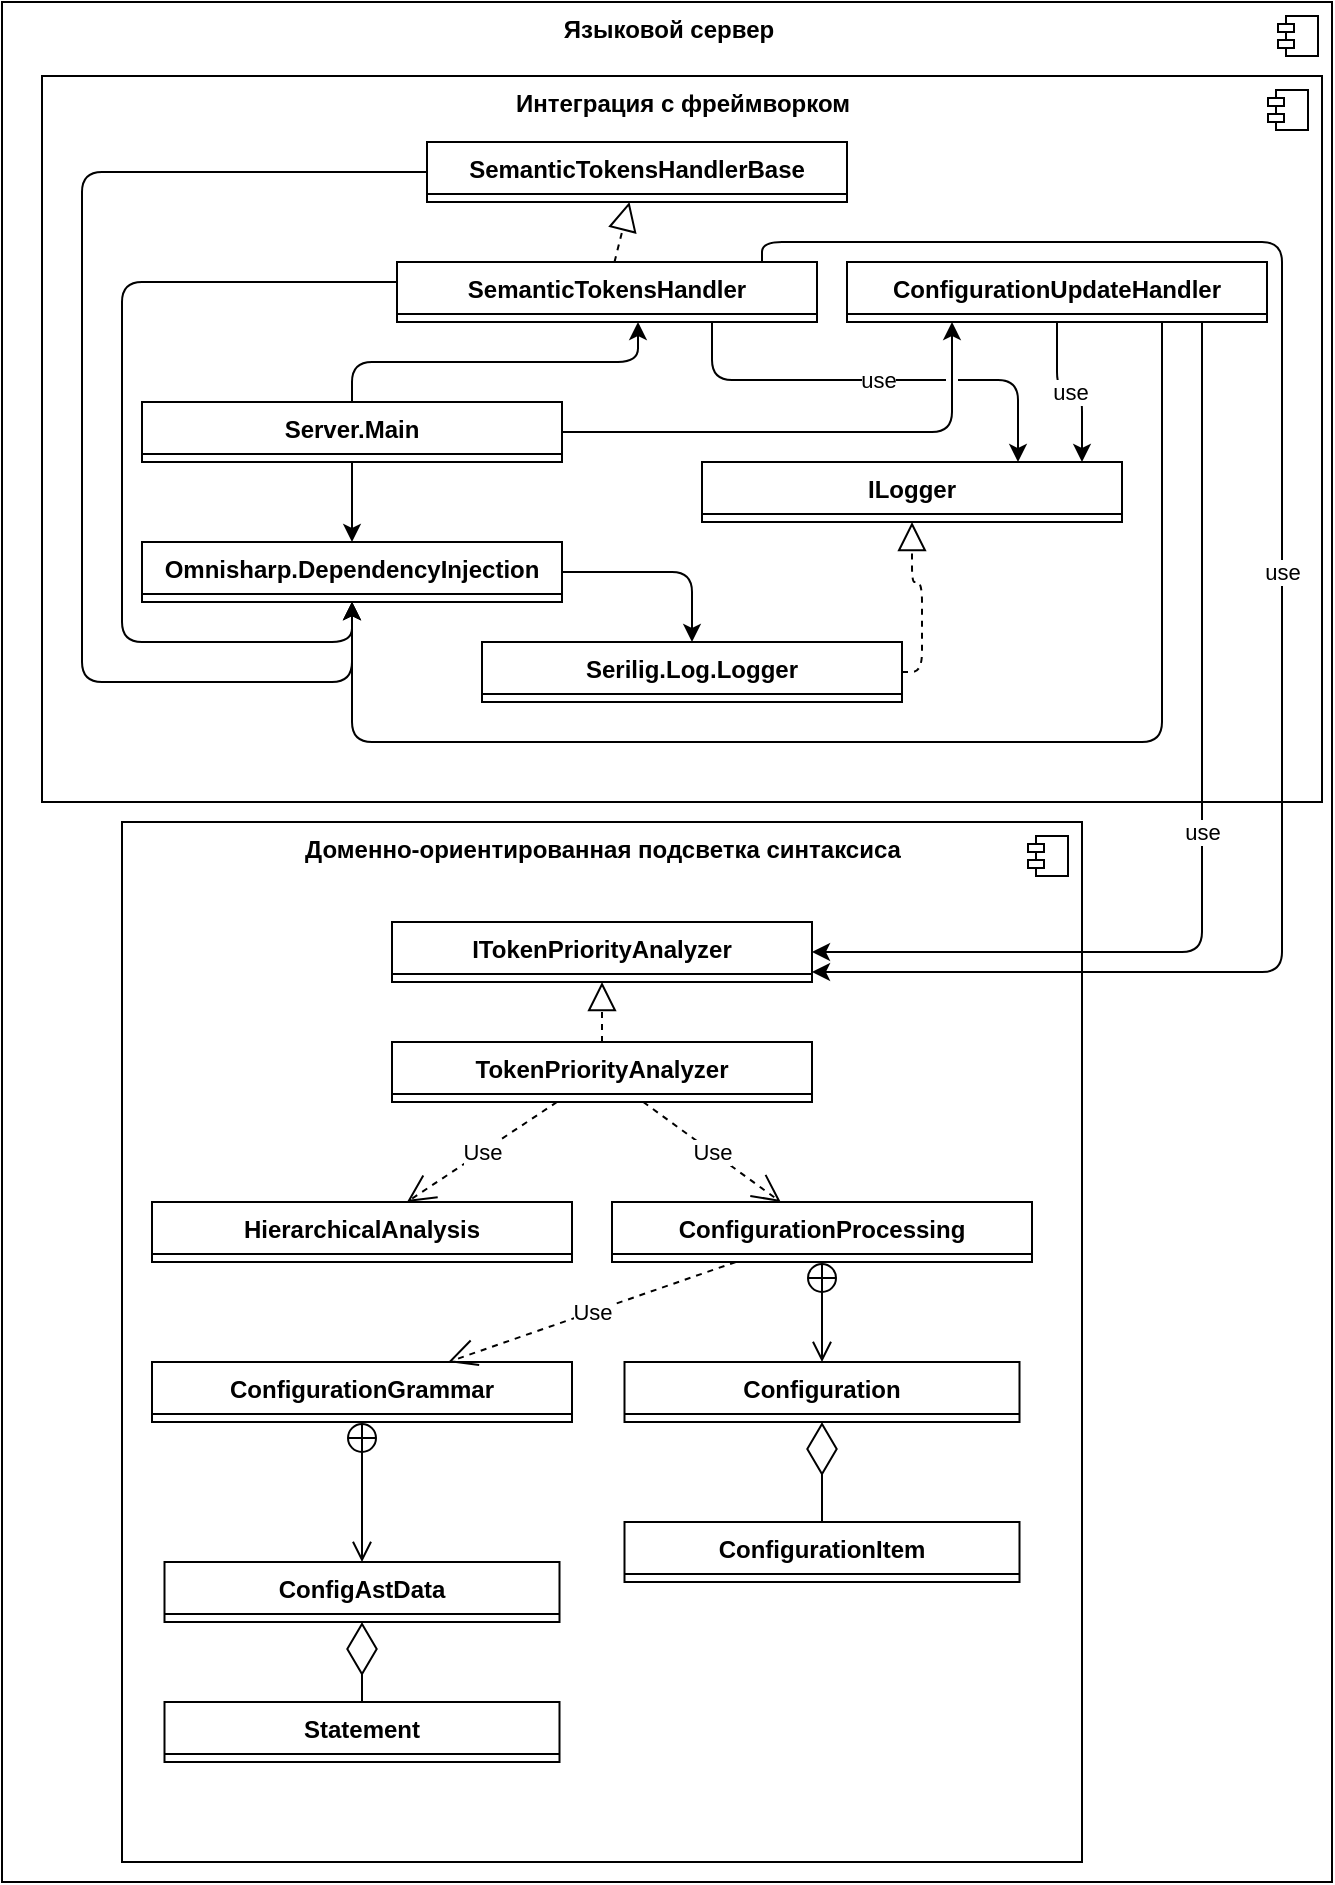 <mxfile>
    <diagram id="ENTa3DRFW54eh7x7AV8u" name="Page-1">
        <mxGraphModel dx="1062" dy="904" grid="1" gridSize="10" guides="1" tooltips="1" connect="1" arrows="1" fold="1" page="1" pageScale="1" pageWidth="850" pageHeight="1100" math="0" shadow="0">
            <root>
                <mxCell id="0"/>
                <mxCell id="1" parent="0"/>
                <mxCell id="2" value="Языковой сервер" style="html=1;dropTarget=0;verticalAlign=top;fontStyle=1" vertex="1" parent="1">
                    <mxGeometry x="110" y="70" width="665" height="940" as="geometry"/>
                </mxCell>
                <mxCell id="3" value="" style="shape=module;jettyWidth=8;jettyHeight=4;" vertex="1" parent="2">
                    <mxGeometry x="1" width="20" height="20" relative="1" as="geometry">
                        <mxPoint x="-27" y="7" as="offset"/>
                    </mxGeometry>
                </mxCell>
                <mxCell id="4" value="Интеграция с фреймворком" style="html=1;dropTarget=0;verticalAlign=top;fontStyle=1" vertex="1" parent="1">
                    <mxGeometry x="130" y="107" width="640" height="363" as="geometry"/>
                </mxCell>
                <mxCell id="5" value="" style="shape=module;jettyWidth=8;jettyHeight=4;" vertex="1" parent="4">
                    <mxGeometry x="1" width="20" height="20" relative="1" as="geometry">
                        <mxPoint x="-27" y="7" as="offset"/>
                    </mxGeometry>
                </mxCell>
                <mxCell id="6" style="edgeStyle=orthogonalEdgeStyle;html=1;exitX=0;exitY=0.5;exitDx=0;exitDy=0;" edge="1" parent="1" source="7" target="38">
                    <mxGeometry relative="1" as="geometry">
                        <Array as="points">
                            <mxPoint x="150" y="155"/>
                            <mxPoint x="150" y="410"/>
                            <mxPoint x="285" y="410"/>
                        </Array>
                    </mxGeometry>
                </mxCell>
                <mxCell id="7" value="SemanticTokensHandlerBase" style="swimlane;fontStyle=1;align=center;verticalAlign=top;childLayout=stackLayout;horizontal=1;startSize=26;horizontalStack=0;resizeParent=1;resizeParentMax=0;resizeLast=0;collapsible=1;marginBottom=0;" vertex="1" collapsed="1" parent="1">
                    <mxGeometry x="322.5" y="140" width="210" height="30" as="geometry">
                        <mxRectangle x="280" y="310" width="200" height="86" as="alternateBounds"/>
                    </mxGeometry>
                </mxCell>
                <mxCell id="8" value="+ field: type" style="text;strokeColor=none;fillColor=none;align=left;verticalAlign=top;spacingLeft=4;spacingRight=4;overflow=hidden;rotatable=0;points=[[0,0.5],[1,0.5]];portConstraint=eastwest;" vertex="1" parent="7">
                    <mxGeometry y="26" width="200" height="26" as="geometry"/>
                </mxCell>
                <mxCell id="9" value="" style="line;strokeWidth=1;fillColor=none;align=left;verticalAlign=middle;spacingTop=-1;spacingLeft=3;spacingRight=3;rotatable=0;labelPosition=right;points=[];portConstraint=eastwest;strokeColor=inherit;" vertex="1" parent="7">
                    <mxGeometry y="52" width="200" height="8" as="geometry"/>
                </mxCell>
                <mxCell id="10" value="+ method(type): type" style="text;strokeColor=none;fillColor=none;align=left;verticalAlign=top;spacingLeft=4;spacingRight=4;overflow=hidden;rotatable=0;points=[[0,0.5],[1,0.5]];portConstraint=eastwest;" vertex="1" parent="7">
                    <mxGeometry y="60" width="200" height="26" as="geometry"/>
                </mxCell>
                <mxCell id="11" style="edgeStyle=orthogonalEdgeStyle;html=1;" edge="1" parent="1" source="12" target="38">
                    <mxGeometry relative="1" as="geometry">
                        <Array as="points">
                            <mxPoint x="170" y="210"/>
                            <mxPoint x="170" y="390"/>
                            <mxPoint x="285" y="390"/>
                        </Array>
                    </mxGeometry>
                </mxCell>
                <mxCell id="12" value="SemanticTokensHandler" style="swimlane;fontStyle=1;align=center;verticalAlign=top;childLayout=stackLayout;horizontal=1;startSize=26;horizontalStack=0;resizeParent=1;resizeParentMax=0;resizeLast=0;collapsible=1;marginBottom=0;" vertex="1" collapsed="1" parent="1">
                    <mxGeometry x="307.5" y="200" width="210" height="30" as="geometry">
                        <mxRectangle x="145" y="380" width="605" height="164" as="alternateBounds"/>
                    </mxGeometry>
                </mxCell>
                <mxCell id="13" value="+ logger: ILogger" style="text;strokeColor=none;fillColor=none;align=left;verticalAlign=top;spacingLeft=4;spacingRight=4;overflow=hidden;rotatable=0;points=[[0,0.5],[1,0.5]];portConstraint=eastwest;" vertex="1" parent="12">
                    <mxGeometry y="26" width="605" height="26" as="geometry"/>
                </mxCell>
                <mxCell id="14" value="+ capabilities: SemanticTokenCapabilities" style="text;strokeColor=none;fillColor=none;align=left;verticalAlign=top;spacingLeft=4;spacingRight=4;overflow=hidden;rotatable=0;points=[[0,0.5],[1,0.5]];portConstraint=eastwest;" vertex="1" parent="12">
                    <mxGeometry y="52" width="605" height="26" as="geometry"/>
                </mxCell>
                <mxCell id="15" value="" style="line;strokeWidth=1;fillColor=none;align=left;verticalAlign=middle;spacingTop=-1;spacingLeft=3;spacingRight=3;rotatable=0;labelPosition=right;points=[];portConstraint=eastwest;strokeColor=inherit;" vertex="1" parent="12">
                    <mxGeometry y="78" width="605" height="8" as="geometry"/>
                </mxCell>
                <mxCell id="16" value="+ CreateRegistrationOptions(): SemanticTokensRegistrationOptions" style="text;strokeColor=none;fillColor=none;align=left;verticalAlign=top;spacingLeft=4;spacingRight=4;overflow=hidden;rotatable=0;points=[[0,0.5],[1,0.5]];portConstraint=eastwest;" vertex="1" parent="12">
                    <mxGeometry y="86" width="605" height="26" as="geometry"/>
                </mxCell>
                <mxCell id="17" value="+ GetSemanticTokensDocument(): Task&lt;SemanticTokensDocument&gt;" style="text;strokeColor=none;fillColor=none;align=left;verticalAlign=top;spacingLeft=4;spacingRight=4;overflow=hidden;rotatable=0;points=[[0,0.5],[1,0.5]];portConstraint=eastwest;" vertex="1" parent="12">
                    <mxGeometry y="112" width="605" height="26" as="geometry"/>
                </mxCell>
                <mxCell id="18" value="+ Tokenize(SemanticTokensBuilder, ITextDocumentIdentifierParams, CancellationToken): Task" style="text;strokeColor=none;fillColor=none;align=left;verticalAlign=top;spacingLeft=4;spacingRight=4;overflow=hidden;rotatable=0;points=[[0,0.5],[1,0.5]];portConstraint=eastwest;" vertex="1" parent="12">
                    <mxGeometry y="138" width="605" height="26" as="geometry"/>
                </mxCell>
                <mxCell id="19" value="" style="endArrow=block;dashed=1;endFill=0;endSize=12;html=1;" edge="1" parent="1" source="12" target="7">
                    <mxGeometry width="160" relative="1" as="geometry">
                        <mxPoint x="140" y="360" as="sourcePoint"/>
                        <mxPoint x="300" y="360" as="targetPoint"/>
                    </mxGeometry>
                </mxCell>
                <mxCell id="20" style="edgeStyle=orthogonalEdgeStyle;html=1;exitX=0.5;exitY=0;exitDx=0;exitDy=0;" edge="1" parent="1" source="23" target="12">
                    <mxGeometry relative="1" as="geometry">
                        <Array as="points">
                            <mxPoint x="285" y="250"/>
                            <mxPoint x="428" y="250"/>
                        </Array>
                    </mxGeometry>
                </mxCell>
                <mxCell id="21" style="edgeStyle=orthogonalEdgeStyle;html=1;exitX=0.5;exitY=1;exitDx=0;exitDy=0;" edge="1" parent="1" source="23" target="38">
                    <mxGeometry relative="1" as="geometry"/>
                </mxCell>
                <mxCell id="22" style="edgeStyle=orthogonalEdgeStyle;html=1;entryX=0.25;entryY=1;entryDx=0;entryDy=0;jumpStyle=gap;" edge="1" parent="1" source="23" target="78">
                    <mxGeometry relative="1" as="geometry">
                        <Array as="points">
                            <mxPoint x="585" y="285"/>
                        </Array>
                    </mxGeometry>
                </mxCell>
                <mxCell id="23" value="Server.Main" style="swimlane;fontStyle=1;align=center;verticalAlign=top;childLayout=stackLayout;horizontal=1;startSize=26;horizontalStack=0;resizeParent=1;resizeParentMax=0;resizeLast=0;collapsible=1;marginBottom=0;" vertex="1" collapsed="1" parent="1">
                    <mxGeometry x="180" y="270" width="210" height="30" as="geometry">
                        <mxRectangle x="280" y="310" width="200" height="86" as="alternateBounds"/>
                    </mxGeometry>
                </mxCell>
                <mxCell id="24" value="+ field: type" style="text;strokeColor=none;fillColor=none;align=left;verticalAlign=top;spacingLeft=4;spacingRight=4;overflow=hidden;rotatable=0;points=[[0,0.5],[1,0.5]];portConstraint=eastwest;" vertex="1" parent="23">
                    <mxGeometry y="26" width="200" height="26" as="geometry"/>
                </mxCell>
                <mxCell id="25" value="" style="line;strokeWidth=1;fillColor=none;align=left;verticalAlign=middle;spacingTop=-1;spacingLeft=3;spacingRight=3;rotatable=0;labelPosition=right;points=[];portConstraint=eastwest;strokeColor=inherit;" vertex="1" parent="23">
                    <mxGeometry y="52" width="200" height="8" as="geometry"/>
                </mxCell>
                <mxCell id="26" value="+ method(type): type" style="text;strokeColor=none;fillColor=none;align=left;verticalAlign=top;spacingLeft=4;spacingRight=4;overflow=hidden;rotatable=0;points=[[0,0.5],[1,0.5]];portConstraint=eastwest;" vertex="1" parent="23">
                    <mxGeometry y="60" width="200" height="26" as="geometry"/>
                </mxCell>
                <mxCell id="27" value="ILogger" style="swimlane;fontStyle=1;align=center;verticalAlign=top;childLayout=stackLayout;horizontal=1;startSize=26;horizontalStack=0;resizeParent=1;resizeParentMax=0;resizeLast=0;collapsible=1;marginBottom=0;" vertex="1" collapsed="1" parent="1">
                    <mxGeometry x="460" y="300" width="210" height="30" as="geometry">
                        <mxRectangle x="480" y="460" width="200" height="86" as="alternateBounds"/>
                    </mxGeometry>
                </mxCell>
                <mxCell id="28" value="+ field: type" style="text;strokeColor=none;fillColor=none;align=left;verticalAlign=top;spacingLeft=4;spacingRight=4;overflow=hidden;rotatable=0;points=[[0,0.5],[1,0.5]];portConstraint=eastwest;" vertex="1" parent="27">
                    <mxGeometry y="26" width="200" height="26" as="geometry"/>
                </mxCell>
                <mxCell id="29" value="" style="line;strokeWidth=1;fillColor=none;align=left;verticalAlign=middle;spacingTop=-1;spacingLeft=3;spacingRight=3;rotatable=0;labelPosition=right;points=[];portConstraint=eastwest;strokeColor=inherit;" vertex="1" parent="27">
                    <mxGeometry y="52" width="200" height="8" as="geometry"/>
                </mxCell>
                <mxCell id="30" value="+ method(type): type" style="text;strokeColor=none;fillColor=none;align=left;verticalAlign=top;spacingLeft=4;spacingRight=4;overflow=hidden;rotatable=0;points=[[0,0.5],[1,0.5]];portConstraint=eastwest;" vertex="1" parent="27">
                    <mxGeometry y="60" width="200" height="26" as="geometry"/>
                </mxCell>
                <mxCell id="31" value="use" style="edgeStyle=orthogonalEdgeStyle;html=1;exitX=0.75;exitY=1;exitDx=0;exitDy=0;jumpStyle=gap;" edge="1" parent="1" source="12" target="27">
                    <mxGeometry relative="1" as="geometry">
                        <Array as="points">
                            <mxPoint x="465" y="259"/>
                            <mxPoint x="618" y="259"/>
                        </Array>
                    </mxGeometry>
                </mxCell>
                <mxCell id="32" value="Serilig.Log.Logger" style="swimlane;fontStyle=1;align=center;verticalAlign=top;childLayout=stackLayout;horizontal=1;startSize=26;horizontalStack=0;resizeParent=1;resizeParentMax=0;resizeLast=0;collapsible=1;marginBottom=0;" vertex="1" collapsed="1" parent="1">
                    <mxGeometry x="350" y="390" width="210" height="30" as="geometry">
                        <mxRectangle x="280" y="310" width="200" height="86" as="alternateBounds"/>
                    </mxGeometry>
                </mxCell>
                <mxCell id="33" value="+ field: type" style="text;strokeColor=none;fillColor=none;align=left;verticalAlign=top;spacingLeft=4;spacingRight=4;overflow=hidden;rotatable=0;points=[[0,0.5],[1,0.5]];portConstraint=eastwest;" vertex="1" parent="32">
                    <mxGeometry y="26" width="200" height="26" as="geometry"/>
                </mxCell>
                <mxCell id="34" value="" style="line;strokeWidth=1;fillColor=none;align=left;verticalAlign=middle;spacingTop=-1;spacingLeft=3;spacingRight=3;rotatable=0;labelPosition=right;points=[];portConstraint=eastwest;strokeColor=inherit;" vertex="1" parent="32">
                    <mxGeometry y="52" width="200" height="8" as="geometry"/>
                </mxCell>
                <mxCell id="35" value="+ method(type): type" style="text;strokeColor=none;fillColor=none;align=left;verticalAlign=top;spacingLeft=4;spacingRight=4;overflow=hidden;rotatable=0;points=[[0,0.5],[1,0.5]];portConstraint=eastwest;" vertex="1" parent="32">
                    <mxGeometry y="60" width="200" height="26" as="geometry"/>
                </mxCell>
                <mxCell id="36" value="" style="endArrow=block;dashed=1;endFill=0;endSize=12;html=1;edgeStyle=orthogonalEdgeStyle;exitX=1;exitY=0.5;exitDx=0;exitDy=0;" edge="1" parent="1" source="32" target="27">
                    <mxGeometry width="160" relative="1" as="geometry">
                        <mxPoint x="437.5" y="230" as="sourcePoint"/>
                        <mxPoint x="437.5" y="180" as="targetPoint"/>
                    </mxGeometry>
                </mxCell>
                <mxCell id="37" style="edgeStyle=orthogonalEdgeStyle;html=1;exitX=1;exitY=0.5;exitDx=0;exitDy=0;" edge="1" parent="1" source="38" target="32">
                    <mxGeometry relative="1" as="geometry"/>
                </mxCell>
                <mxCell id="38" value="Omnisharp.DependencyInjection" style="swimlane;fontStyle=1;align=center;verticalAlign=top;childLayout=stackLayout;horizontal=1;startSize=26;horizontalStack=0;resizeParent=1;resizeParentMax=0;resizeLast=0;collapsible=1;marginBottom=0;" vertex="1" collapsed="1" parent="1">
                    <mxGeometry x="180" y="340" width="210" height="30" as="geometry">
                        <mxRectangle x="280" y="310" width="200" height="86" as="alternateBounds"/>
                    </mxGeometry>
                </mxCell>
                <mxCell id="39" value="+ field: type" style="text;strokeColor=none;fillColor=none;align=left;verticalAlign=top;spacingLeft=4;spacingRight=4;overflow=hidden;rotatable=0;points=[[0,0.5],[1,0.5]];portConstraint=eastwest;" vertex="1" parent="38">
                    <mxGeometry y="26" width="200" height="26" as="geometry"/>
                </mxCell>
                <mxCell id="40" value="" style="line;strokeWidth=1;fillColor=none;align=left;verticalAlign=middle;spacingTop=-1;spacingLeft=3;spacingRight=3;rotatable=0;labelPosition=right;points=[];portConstraint=eastwest;strokeColor=inherit;" vertex="1" parent="38">
                    <mxGeometry y="52" width="200" height="8" as="geometry"/>
                </mxCell>
                <mxCell id="41" value="+ method(type): type" style="text;strokeColor=none;fillColor=none;align=left;verticalAlign=top;spacingLeft=4;spacingRight=4;overflow=hidden;rotatable=0;points=[[0,0.5],[1,0.5]];portConstraint=eastwest;" vertex="1" parent="38">
                    <mxGeometry y="60" width="200" height="26" as="geometry"/>
                </mxCell>
                <mxCell id="42" value="Доменно-ориентированная подсветка синтаксиса" style="html=1;dropTarget=0;verticalAlign=top;fontStyle=1" vertex="1" parent="1">
                    <mxGeometry x="170" y="480" width="480" height="520" as="geometry"/>
                </mxCell>
                <mxCell id="43" value="" style="shape=module;jettyWidth=8;jettyHeight=4;" vertex="1" parent="42">
                    <mxGeometry x="1" width="20" height="20" relative="1" as="geometry">
                        <mxPoint x="-27" y="7" as="offset"/>
                    </mxGeometry>
                </mxCell>
                <mxCell id="44" value="ConfigurationGrammar" style="swimlane;fontStyle=1;align=center;verticalAlign=top;childLayout=stackLayout;horizontal=1;startSize=26;horizontalStack=0;resizeParent=1;resizeParentMax=0;resizeLast=0;collapsible=1;marginBottom=0;" vertex="1" collapsed="1" parent="1">
                    <mxGeometry x="185" y="750" width="210" height="30" as="geometry">
                        <mxRectangle x="975" y="1030" width="270" height="60" as="alternateBounds"/>
                    </mxGeometry>
                </mxCell>
                <mxCell id="45" value="" style="line;strokeWidth=1;fillColor=none;align=left;verticalAlign=middle;spacingTop=-1;spacingLeft=3;spacingRight=3;rotatable=0;labelPosition=right;points=[];portConstraint=eastwest;strokeColor=inherit;" vertex="1" parent="44">
                    <mxGeometry y="26" width="270" height="8" as="geometry"/>
                </mxCell>
                <mxCell id="46" value="+ grammar: unit -&gt; Parser&lt;ConfigAstData, unit&gt;" style="text;strokeColor=none;fillColor=none;align=left;verticalAlign=top;spacingLeft=4;spacingRight=4;overflow=hidden;rotatable=0;points=[[0,0.5],[1,0.5]];portConstraint=eastwest;" vertex="1" parent="44">
                    <mxGeometry y="34" width="270" height="26" as="geometry"/>
                </mxCell>
                <mxCell id="47" value="Statement" style="swimlane;fontStyle=1;align=center;verticalAlign=top;childLayout=stackLayout;horizontal=1;startSize=26;horizontalStack=0;resizeParent=1;resizeParentMax=0;resizeLast=0;collapsible=1;marginBottom=0;" vertex="1" collapsed="1" parent="1">
                    <mxGeometry x="191.25" y="920" width="197.5" height="30" as="geometry">
                        <mxRectangle x="975" y="1270" width="107.5" height="112" as="alternateBounds"/>
                    </mxGeometry>
                </mxCell>
                <mxCell id="48" value="+ nesting: int" style="text;strokeColor=none;fillColor=none;align=left;verticalAlign=top;spacingLeft=4;spacingRight=4;overflow=hidden;rotatable=0;points=[[0,0.5],[1,0.5]];portConstraint=eastwest;" vertex="1" parent="47">
                    <mxGeometry y="26" width="107.5" height="26" as="geometry"/>
                </mxCell>
                <mxCell id="49" value="+ identifier: string" style="text;strokeColor=none;fillColor=none;align=left;verticalAlign=top;spacingLeft=4;spacingRight=4;overflow=hidden;rotatable=0;points=[[0,0.5],[1,0.5]];portConstraint=eastwest;" vertex="1" parent="47">
                    <mxGeometry y="52" width="107.5" height="26" as="geometry"/>
                </mxCell>
                <mxCell id="50" value="+ ratio: float" style="text;strokeColor=none;fillColor=none;align=left;verticalAlign=top;spacingLeft=4;spacingRight=4;overflow=hidden;rotatable=0;points=[[0,0.5],[1,0.5]];portConstraint=eastwest;" vertex="1" parent="47">
                    <mxGeometry y="78" width="107.5" height="26" as="geometry"/>
                </mxCell>
                <mxCell id="51" value="" style="line;strokeWidth=1;fillColor=none;align=left;verticalAlign=middle;spacingTop=-1;spacingLeft=3;spacingRight=3;rotatable=0;labelPosition=right;points=[];portConstraint=eastwest;strokeColor=inherit;" vertex="1" parent="47">
                    <mxGeometry y="104" width="107.5" height="8" as="geometry"/>
                </mxCell>
                <mxCell id="52" value="ConfigAstData" style="swimlane;fontStyle=1;align=center;verticalAlign=top;childLayout=stackLayout;horizontal=1;startSize=26;horizontalStack=0;resizeParent=1;resizeParentMax=0;resizeLast=0;collapsible=1;marginBottom=0;" vertex="1" collapsed="1" parent="1">
                    <mxGeometry x="191.25" y="850" width="197.5" height="30" as="geometry">
                        <mxRectangle x="975" y="1130" width="165" height="86" as="alternateBounds"/>
                    </mxGeometry>
                </mxCell>
                <mxCell id="53" value="+ threshold: int" style="text;strokeColor=none;fillColor=none;align=left;verticalAlign=top;spacingLeft=4;spacingRight=4;overflow=hidden;rotatable=0;points=[[0,0.5],[1,0.5]];portConstraint=eastwest;" vertex="1" parent="52">
                    <mxGeometry y="26" width="165" height="26" as="geometry"/>
                </mxCell>
                <mxCell id="54" value="+ statements: Statement list" style="text;strokeColor=none;fillColor=none;align=left;verticalAlign=top;spacingLeft=4;spacingRight=4;overflow=hidden;rotatable=0;points=[[0,0.5],[1,0.5]];portConstraint=eastwest;" vertex="1" parent="52">
                    <mxGeometry y="52" width="165" height="26" as="geometry"/>
                </mxCell>
                <mxCell id="55" value="" style="line;strokeWidth=1;fillColor=none;align=left;verticalAlign=middle;spacingTop=-1;spacingLeft=3;spacingRight=3;rotatable=0;labelPosition=right;points=[];portConstraint=eastwest;strokeColor=inherit;" vertex="1" parent="52">
                    <mxGeometry y="78" width="165" height="8" as="geometry"/>
                </mxCell>
                <mxCell id="56" value="" style="endArrow=open;startArrow=circlePlus;endFill=0;startFill=0;endSize=8;html=1;" edge="1" parent="1" source="44" target="52">
                    <mxGeometry width="160" relative="1" as="geometry">
                        <mxPoint x="418" y="810" as="sourcePoint"/>
                        <mxPoint x="578" y="810" as="targetPoint"/>
                    </mxGeometry>
                </mxCell>
                <mxCell id="57" value="" style="endArrow=diamondThin;endFill=0;endSize=24;html=1;" edge="1" parent="1" source="47" target="52">
                    <mxGeometry width="160" relative="1" as="geometry">
                        <mxPoint x="468" y="870" as="sourcePoint"/>
                        <mxPoint x="628" y="870" as="targetPoint"/>
                    </mxGeometry>
                </mxCell>
                <mxCell id="58" value="ConfigurationProcessing" style="swimlane;fontStyle=1;align=center;verticalAlign=top;childLayout=stackLayout;horizontal=1;startSize=26;horizontalStack=0;resizeParent=1;resizeParentMax=0;resizeLast=0;collapsible=1;marginBottom=0;" vertex="1" collapsed="1" parent="1">
                    <mxGeometry x="415" y="670" width="210" height="30" as="geometry">
                        <mxRectangle x="975" y="930" width="385" height="60" as="alternateBounds"/>
                    </mxGeometry>
                </mxCell>
                <mxCell id="59" value="" style="line;strokeWidth=1;fillColor=none;align=left;verticalAlign=middle;spacingTop=-1;spacingLeft=3;spacingRight=3;rotatable=0;labelPosition=right;points=[];portConstraint=eastwest;strokeColor=inherit;" vertex="1" parent="58">
                    <mxGeometry y="26" width="385" height="8" as="geometry"/>
                </mxCell>
                <mxCell id="60" value="+ parseConfig: path -&gt; Task&lt;Result&lt;Configuration, TErr&gt;&gt;" style="text;strokeColor=none;fillColor=none;align=left;verticalAlign=top;spacingLeft=4;spacingRight=4;overflow=hidden;rotatable=0;points=[[0,0.5],[1,0.5]];portConstraint=eastwest;" vertex="1" parent="58">
                    <mxGeometry y="34" width="385" height="26" as="geometry"/>
                </mxCell>
                <mxCell id="61" value="ConfigurationItem" style="swimlane;fontStyle=1;align=center;verticalAlign=top;childLayout=stackLayout;horizontal=1;startSize=26;horizontalStack=0;resizeParent=1;resizeParentMax=0;resizeLast=0;collapsible=1;marginBottom=0;" vertex="1" collapsed="1" parent="1">
                    <mxGeometry x="421.25" y="830" width="197.5" height="30" as="geometry">
                        <mxRectangle x="1160" y="1140" width="200" height="112" as="alternateBounds"/>
                    </mxGeometry>
                </mxCell>
                <mxCell id="62" value="+ key: string" style="text;strokeColor=none;fillColor=none;align=left;verticalAlign=top;spacingLeft=4;spacingRight=4;overflow=hidden;rotatable=0;points=[[0,0.5],[1,0.5]];portConstraint=eastwest;" vertex="1" parent="61">
                    <mxGeometry y="26" width="200" height="26" as="geometry"/>
                </mxCell>
                <mxCell id="63" value="+ ratio: float" style="text;strokeColor=none;fillColor=none;align=left;verticalAlign=top;spacingLeft=4;spacingRight=4;overflow=hidden;rotatable=0;points=[[0,0.5],[1,0.5]];portConstraint=eastwest;" vertex="1" parent="61">
                    <mxGeometry y="52" width="200" height="26" as="geometry"/>
                </mxCell>
                <mxCell id="64" value="+ childItems: ConfigurationItem list" style="text;strokeColor=none;fillColor=none;align=left;verticalAlign=top;spacingLeft=4;spacingRight=4;overflow=hidden;rotatable=0;points=[[0,0.5],[1,0.5]];portConstraint=eastwest;" vertex="1" parent="61">
                    <mxGeometry y="78" width="200" height="26" as="geometry"/>
                </mxCell>
                <mxCell id="65" value="" style="line;strokeWidth=1;fillColor=none;align=left;verticalAlign=middle;spacingTop=-1;spacingLeft=3;spacingRight=3;rotatable=0;labelPosition=right;points=[];portConstraint=eastwest;strokeColor=inherit;" vertex="1" parent="61">
                    <mxGeometry y="104" width="200" height="8" as="geometry"/>
                </mxCell>
                <mxCell id="66" value="Use" style="endArrow=open;endSize=12;dashed=1;html=1;" edge="1" parent="1" source="58" target="44">
                    <mxGeometry width="160" relative="1" as="geometry">
                        <mxPoint x="358" y="1020" as="sourcePoint"/>
                        <mxPoint x="518" y="1020" as="targetPoint"/>
                    </mxGeometry>
                </mxCell>
                <mxCell id="67" value="Configuration" style="swimlane;fontStyle=1;align=center;verticalAlign=top;childLayout=stackLayout;horizontal=1;startSize=26;horizontalStack=0;resizeParent=1;resizeParentMax=0;resizeLast=0;collapsible=1;marginBottom=0;" vertex="1" collapsed="1" parent="1">
                    <mxGeometry x="421.25" y="750" width="197.5" height="30" as="geometry">
                        <mxRectangle x="1120" y="1296" width="222.5" height="86" as="alternateBounds"/>
                    </mxGeometry>
                </mxCell>
                <mxCell id="68" value="+ threshold: int" style="text;strokeColor=none;fillColor=none;align=left;verticalAlign=top;spacingLeft=4;spacingRight=4;overflow=hidden;rotatable=0;points=[[0,0.5],[1,0.5]];portConstraint=eastwest;" vertex="1" parent="67">
                    <mxGeometry y="26" width="222.5" height="26" as="geometry"/>
                </mxCell>
                <mxCell id="69" value="+ configurationTree: ConfigurationItem list" style="text;strokeColor=none;fillColor=none;align=left;verticalAlign=top;spacingLeft=4;spacingRight=4;overflow=hidden;rotatable=0;points=[[0,0.5],[1,0.5]];portConstraint=eastwest;" vertex="1" parent="67">
                    <mxGeometry y="52" width="222.5" height="26" as="geometry"/>
                </mxCell>
                <mxCell id="70" value="" style="line;strokeWidth=1;fillColor=none;align=left;verticalAlign=middle;spacingTop=-1;spacingLeft=3;spacingRight=3;rotatable=0;labelPosition=right;points=[];portConstraint=eastwest;strokeColor=inherit;" vertex="1" parent="67">
                    <mxGeometry y="78" width="222.5" height="8" as="geometry"/>
                </mxCell>
                <mxCell id="71" value="" style="endArrow=diamondThin;endFill=0;endSize=24;html=1;" edge="1" parent="1" source="61" target="67">
                    <mxGeometry width="160" relative="1" as="geometry">
                        <mxPoint x="215.5" y="822.612" as="sourcePoint"/>
                        <mxPoint x="268" y="819.303" as="targetPoint"/>
                    </mxGeometry>
                </mxCell>
                <mxCell id="72" value="" style="endArrow=open;startArrow=circlePlus;endFill=0;startFill=0;endSize=8;html=1;" edge="1" parent="1" source="58" target="67">
                    <mxGeometry width="160" relative="1" as="geometry">
                        <mxPoint x="341.974" y="940" as="sourcePoint"/>
                        <mxPoint x="355.137" y="896" as="targetPoint"/>
                    </mxGeometry>
                </mxCell>
                <mxCell id="73" value="HierarchicalAnalysis" style="swimlane;fontStyle=1;align=center;verticalAlign=top;childLayout=stackLayout;horizontal=1;startSize=26;horizontalStack=0;resizeParent=1;resizeParentMax=0;resizeLast=0;collapsible=1;marginBottom=0;" vertex="1" collapsed="1" parent="1">
                    <mxGeometry x="185" y="670" width="210" height="30" as="geometry">
                        <mxRectangle x="975" y="800" width="380" height="86" as="alternateBounds"/>
                    </mxGeometry>
                </mxCell>
                <mxCell id="74" value="" style="line;strokeWidth=1;fillColor=none;align=left;verticalAlign=middle;spacingTop=-1;spacingLeft=3;spacingRight=3;rotatable=0;labelPosition=right;points=[];portConstraint=eastwest;strokeColor=inherit;" vertex="1" parent="73">
                    <mxGeometry y="26" width="380" height="8" as="geometry"/>
                </mxCell>
                <mxCell id="75" value="+ evaluateHierarchy: ConfigurationItem list -&gt; list&lt;string * float&gt;" style="text;strokeColor=none;fillColor=none;align=left;verticalAlign=top;spacingLeft=4;spacingRight=4;overflow=hidden;rotatable=0;points=[[0,0.5],[1,0.5]];portConstraint=eastwest;fontStyle=0" vertex="1" parent="73">
                    <mxGeometry y="34" width="380" height="26" as="geometry"/>
                </mxCell>
                <mxCell id="76" value="+ selectModifier: string list -&gt; string" style="text;strokeColor=none;fillColor=none;align=left;verticalAlign=top;spacingLeft=4;spacingRight=4;overflow=hidden;rotatable=0;points=[[0,0.5],[1,0.5]];portConstraint=eastwest;fontStyle=0" vertex="1" parent="73">
                    <mxGeometry y="60" width="380" height="26" as="geometry"/>
                </mxCell>
                <mxCell id="77" style="edgeStyle=orthogonalEdgeStyle;jumpStyle=gap;html=1;" edge="1" parent="1" source="78" target="38">
                    <mxGeometry relative="1" as="geometry">
                        <Array as="points">
                            <mxPoint x="690" y="440"/>
                            <mxPoint x="285" y="440"/>
                        </Array>
                    </mxGeometry>
                </mxCell>
                <mxCell id="78" value="ConfigurationUpdateHandler" style="swimlane;fontStyle=1;align=center;verticalAlign=top;childLayout=stackLayout;horizontal=1;startSize=26;horizontalStack=0;resizeParent=1;resizeParentMax=0;resizeLast=0;collapsible=1;marginBottom=0;" vertex="1" collapsed="1" parent="1">
                    <mxGeometry x="532.5" y="200" width="210" height="30" as="geometry">
                        <mxRectangle x="145" y="380" width="605" height="164" as="alternateBounds"/>
                    </mxGeometry>
                </mxCell>
                <mxCell id="79" value="+ logger: ILogger" style="text;strokeColor=none;fillColor=none;align=left;verticalAlign=top;spacingLeft=4;spacingRight=4;overflow=hidden;rotatable=0;points=[[0,0.5],[1,0.5]];portConstraint=eastwest;" vertex="1" parent="78">
                    <mxGeometry y="26" width="605" height="26" as="geometry"/>
                </mxCell>
                <mxCell id="80" value="+ capabilities: SemanticTokenCapabilities" style="text;strokeColor=none;fillColor=none;align=left;verticalAlign=top;spacingLeft=4;spacingRight=4;overflow=hidden;rotatable=0;points=[[0,0.5],[1,0.5]];portConstraint=eastwest;" vertex="1" parent="78">
                    <mxGeometry y="52" width="605" height="26" as="geometry"/>
                </mxCell>
                <mxCell id="81" value="" style="line;strokeWidth=1;fillColor=none;align=left;verticalAlign=middle;spacingTop=-1;spacingLeft=3;spacingRight=3;rotatable=0;labelPosition=right;points=[];portConstraint=eastwest;strokeColor=inherit;" vertex="1" parent="78">
                    <mxGeometry y="78" width="605" height="8" as="geometry"/>
                </mxCell>
                <mxCell id="82" value="+ CreateRegistrationOptions(): SemanticTokensRegistrationOptions" style="text;strokeColor=none;fillColor=none;align=left;verticalAlign=top;spacingLeft=4;spacingRight=4;overflow=hidden;rotatable=0;points=[[0,0.5],[1,0.5]];portConstraint=eastwest;" vertex="1" parent="78">
                    <mxGeometry y="86" width="605" height="26" as="geometry"/>
                </mxCell>
                <mxCell id="83" value="+ GetSemanticTokensDocument(): Task&lt;SemanticTokensDocument&gt;" style="text;strokeColor=none;fillColor=none;align=left;verticalAlign=top;spacingLeft=4;spacingRight=4;overflow=hidden;rotatable=0;points=[[0,0.5],[1,0.5]];portConstraint=eastwest;" vertex="1" parent="78">
                    <mxGeometry y="112" width="605" height="26" as="geometry"/>
                </mxCell>
                <mxCell id="84" value="+ Tokenize(SemanticTokensBuilder, ITextDocumentIdentifierParams, CancellationToken): Task" style="text;strokeColor=none;fillColor=none;align=left;verticalAlign=top;spacingLeft=4;spacingRight=4;overflow=hidden;rotatable=0;points=[[0,0.5],[1,0.5]];portConstraint=eastwest;" vertex="1" parent="78">
                    <mxGeometry y="138" width="605" height="26" as="geometry"/>
                </mxCell>
                <mxCell id="85" value="ITokenPriorityAnalyzer" style="swimlane;fontStyle=1;align=center;verticalAlign=top;childLayout=stackLayout;horizontal=1;startSize=26;horizontalStack=0;resizeParent=1;resizeParentMax=0;resizeLast=0;collapsible=1;marginBottom=0;" vertex="1" collapsed="1" parent="1">
                    <mxGeometry x="305" y="530" width="210" height="30" as="geometry">
                        <mxRectangle x="975" y="480" width="385" height="86" as="alternateBounds"/>
                    </mxGeometry>
                </mxCell>
                <mxCell id="86" value="" style="line;strokeWidth=1;fillColor=none;align=left;verticalAlign=middle;spacingTop=-1;spacingLeft=3;spacingRight=3;rotatable=0;labelPosition=right;points=[];portConstraint=eastwest;strokeColor=inherit;" vertex="1" parent="85">
                    <mxGeometry y="26" width="385" height="8" as="geometry"/>
                </mxCell>
                <mxCell id="87" value="+ ReadConfigurationFromFile : configurationPath: string -&gt; Task&lt;bool&gt;" style="text;strokeColor=none;fillColor=none;align=left;verticalAlign=top;spacingLeft=4;spacingRight=4;overflow=hidden;rotatable=0;points=[[0,0.5],[1,0.5]];portConstraint=eastwest;" vertex="1" parent="85">
                    <mxGeometry y="34" width="385" height="26" as="geometry"/>
                </mxCell>
                <mxCell id="88" value="+ SelectPreferredModifier : ICollection&lt;string&gt; -&gt; string" style="text;strokeColor=none;fillColor=none;align=left;verticalAlign=top;spacingLeft=4;spacingRight=4;overflow=hidden;rotatable=0;points=[[0,0.5],[1,0.5]];portConstraint=eastwest;" vertex="1" parent="85">
                    <mxGeometry y="60" width="385" height="26" as="geometry"/>
                </mxCell>
                <mxCell id="89" value="TokenPriorityAnalyzer" style="swimlane;fontStyle=1;align=center;verticalAlign=top;childLayout=stackLayout;horizontal=1;startSize=26;horizontalStack=0;resizeParent=1;resizeParentMax=0;resizeLast=0;collapsible=1;marginBottom=0;" vertex="1" collapsed="1" parent="1">
                    <mxGeometry x="305" y="590" width="210" height="30" as="geometry">
                        <mxRectangle x="975" y="600" width="385" height="138" as="alternateBounds"/>
                    </mxGeometry>
                </mxCell>
                <mxCell id="90" value="- threshold: int" style="text;strokeColor=none;fillColor=none;align=left;verticalAlign=top;spacingLeft=4;spacingRight=4;overflow=hidden;rotatable=0;points=[[0,0.5],[1,0.5]];portConstraint=eastwest;" vertex="1" parent="89">
                    <mxGeometry y="26" width="385" height="26" as="geometry"/>
                </mxCell>
                <mxCell id="91" value="- preferredModifiers: string list" style="text;strokeColor=none;fillColor=none;align=left;verticalAlign=top;spacingLeft=4;spacingRight=4;overflow=hidden;rotatable=0;points=[[0,0.5],[1,0.5]];portConstraint=eastwest;" vertex="1" parent="89">
                    <mxGeometry y="52" width="385" height="26" as="geometry"/>
                </mxCell>
                <mxCell id="92" value="" style="line;strokeWidth=1;fillColor=none;align=left;verticalAlign=middle;spacingTop=-1;spacingLeft=3;spacingRight=3;rotatable=0;labelPosition=right;points=[];portConstraint=eastwest;strokeColor=inherit;" vertex="1" parent="89">
                    <mxGeometry y="78" width="385" height="8" as="geometry"/>
                </mxCell>
                <mxCell id="93" value="+ SelectPreferredModifier : ICollection&lt;string&gt; -&gt; string" style="text;strokeColor=none;fillColor=none;align=left;verticalAlign=top;spacingLeft=4;spacingRight=4;overflow=hidden;rotatable=0;points=[[0,0.5],[1,0.5]];portConstraint=eastwest;" vertex="1" parent="89">
                    <mxGeometry y="86" width="385" height="26" as="geometry"/>
                </mxCell>
                <mxCell id="94" value="+ ReadConfigurationFromFile : configurationPath: string -&gt; Task&lt;bool&gt;" style="text;strokeColor=none;fillColor=none;align=left;verticalAlign=top;spacingLeft=4;spacingRight=4;overflow=hidden;rotatable=0;points=[[0,0.5],[1,0.5]];portConstraint=eastwest;" vertex="1" parent="89">
                    <mxGeometry y="112" width="385" height="26" as="geometry"/>
                </mxCell>
                <mxCell id="95" value="" style="endArrow=block;dashed=1;endFill=0;endSize=12;html=1;" edge="1" parent="1" source="89" target="85">
                    <mxGeometry width="160" relative="1" as="geometry">
                        <mxPoint x="-398.75" y="160" as="sourcePoint"/>
                        <mxPoint x="-391.25" y="130" as="targetPoint"/>
                    </mxGeometry>
                </mxCell>
                <mxCell id="96" value="Use" style="endArrow=open;endSize=12;dashed=1;html=1;" edge="1" parent="1" source="89" target="73">
                    <mxGeometry width="160" relative="1" as="geometry">
                        <mxPoint x="585" y="620" as="sourcePoint"/>
                        <mxPoint x="745" y="620" as="targetPoint"/>
                    </mxGeometry>
                </mxCell>
                <mxCell id="97" value="Use" style="endArrow=open;endSize=12;dashed=1;html=1;" edge="1" parent="1" source="89" target="58">
                    <mxGeometry width="160" relative="1" as="geometry">
                        <mxPoint x="331.509" y="538.0" as="sourcePoint"/>
                        <mxPoint x="330.618" y="600" as="targetPoint"/>
                    </mxGeometry>
                </mxCell>
                <mxCell id="98" value="use" style="edgeStyle=orthogonalEdgeStyle;html=1;jumpStyle=gap;" edge="1" parent="1" source="78" target="27">
                    <mxGeometry relative="1" as="geometry">
                        <Array as="points">
                            <mxPoint x="638" y="265"/>
                            <mxPoint x="650" y="265"/>
                        </Array>
                        <mxPoint x="475" y="240" as="sourcePoint"/>
                        <mxPoint x="628.043" y="310" as="targetPoint"/>
                    </mxGeometry>
                </mxCell>
                <mxCell id="99" value="use" style="edgeStyle=orthogonalEdgeStyle;html=1;jumpStyle=gap;" edge="1" parent="1" source="78" target="85">
                    <mxGeometry relative="1" as="geometry">
                        <Array as="points">
                            <mxPoint x="710" y="545"/>
                        </Array>
                        <mxPoint x="647.474" y="240" as="sourcePoint"/>
                        <mxPoint x="660" y="310" as="targetPoint"/>
                    </mxGeometry>
                </mxCell>
                <mxCell id="100" value="use" style="edgeStyle=orthogonalEdgeStyle;html=1;jumpStyle=gap;" edge="1" parent="1" source="12" target="85">
                    <mxGeometry relative="1" as="geometry">
                        <Array as="points">
                            <mxPoint x="490" y="190"/>
                            <mxPoint x="750" y="190"/>
                            <mxPoint x="750" y="555"/>
                        </Array>
                        <mxPoint x="720" y="240" as="sourcePoint"/>
                        <mxPoint x="525" y="555" as="targetPoint"/>
                    </mxGeometry>
                </mxCell>
            </root>
        </mxGraphModel>
    </diagram>
</mxfile>
